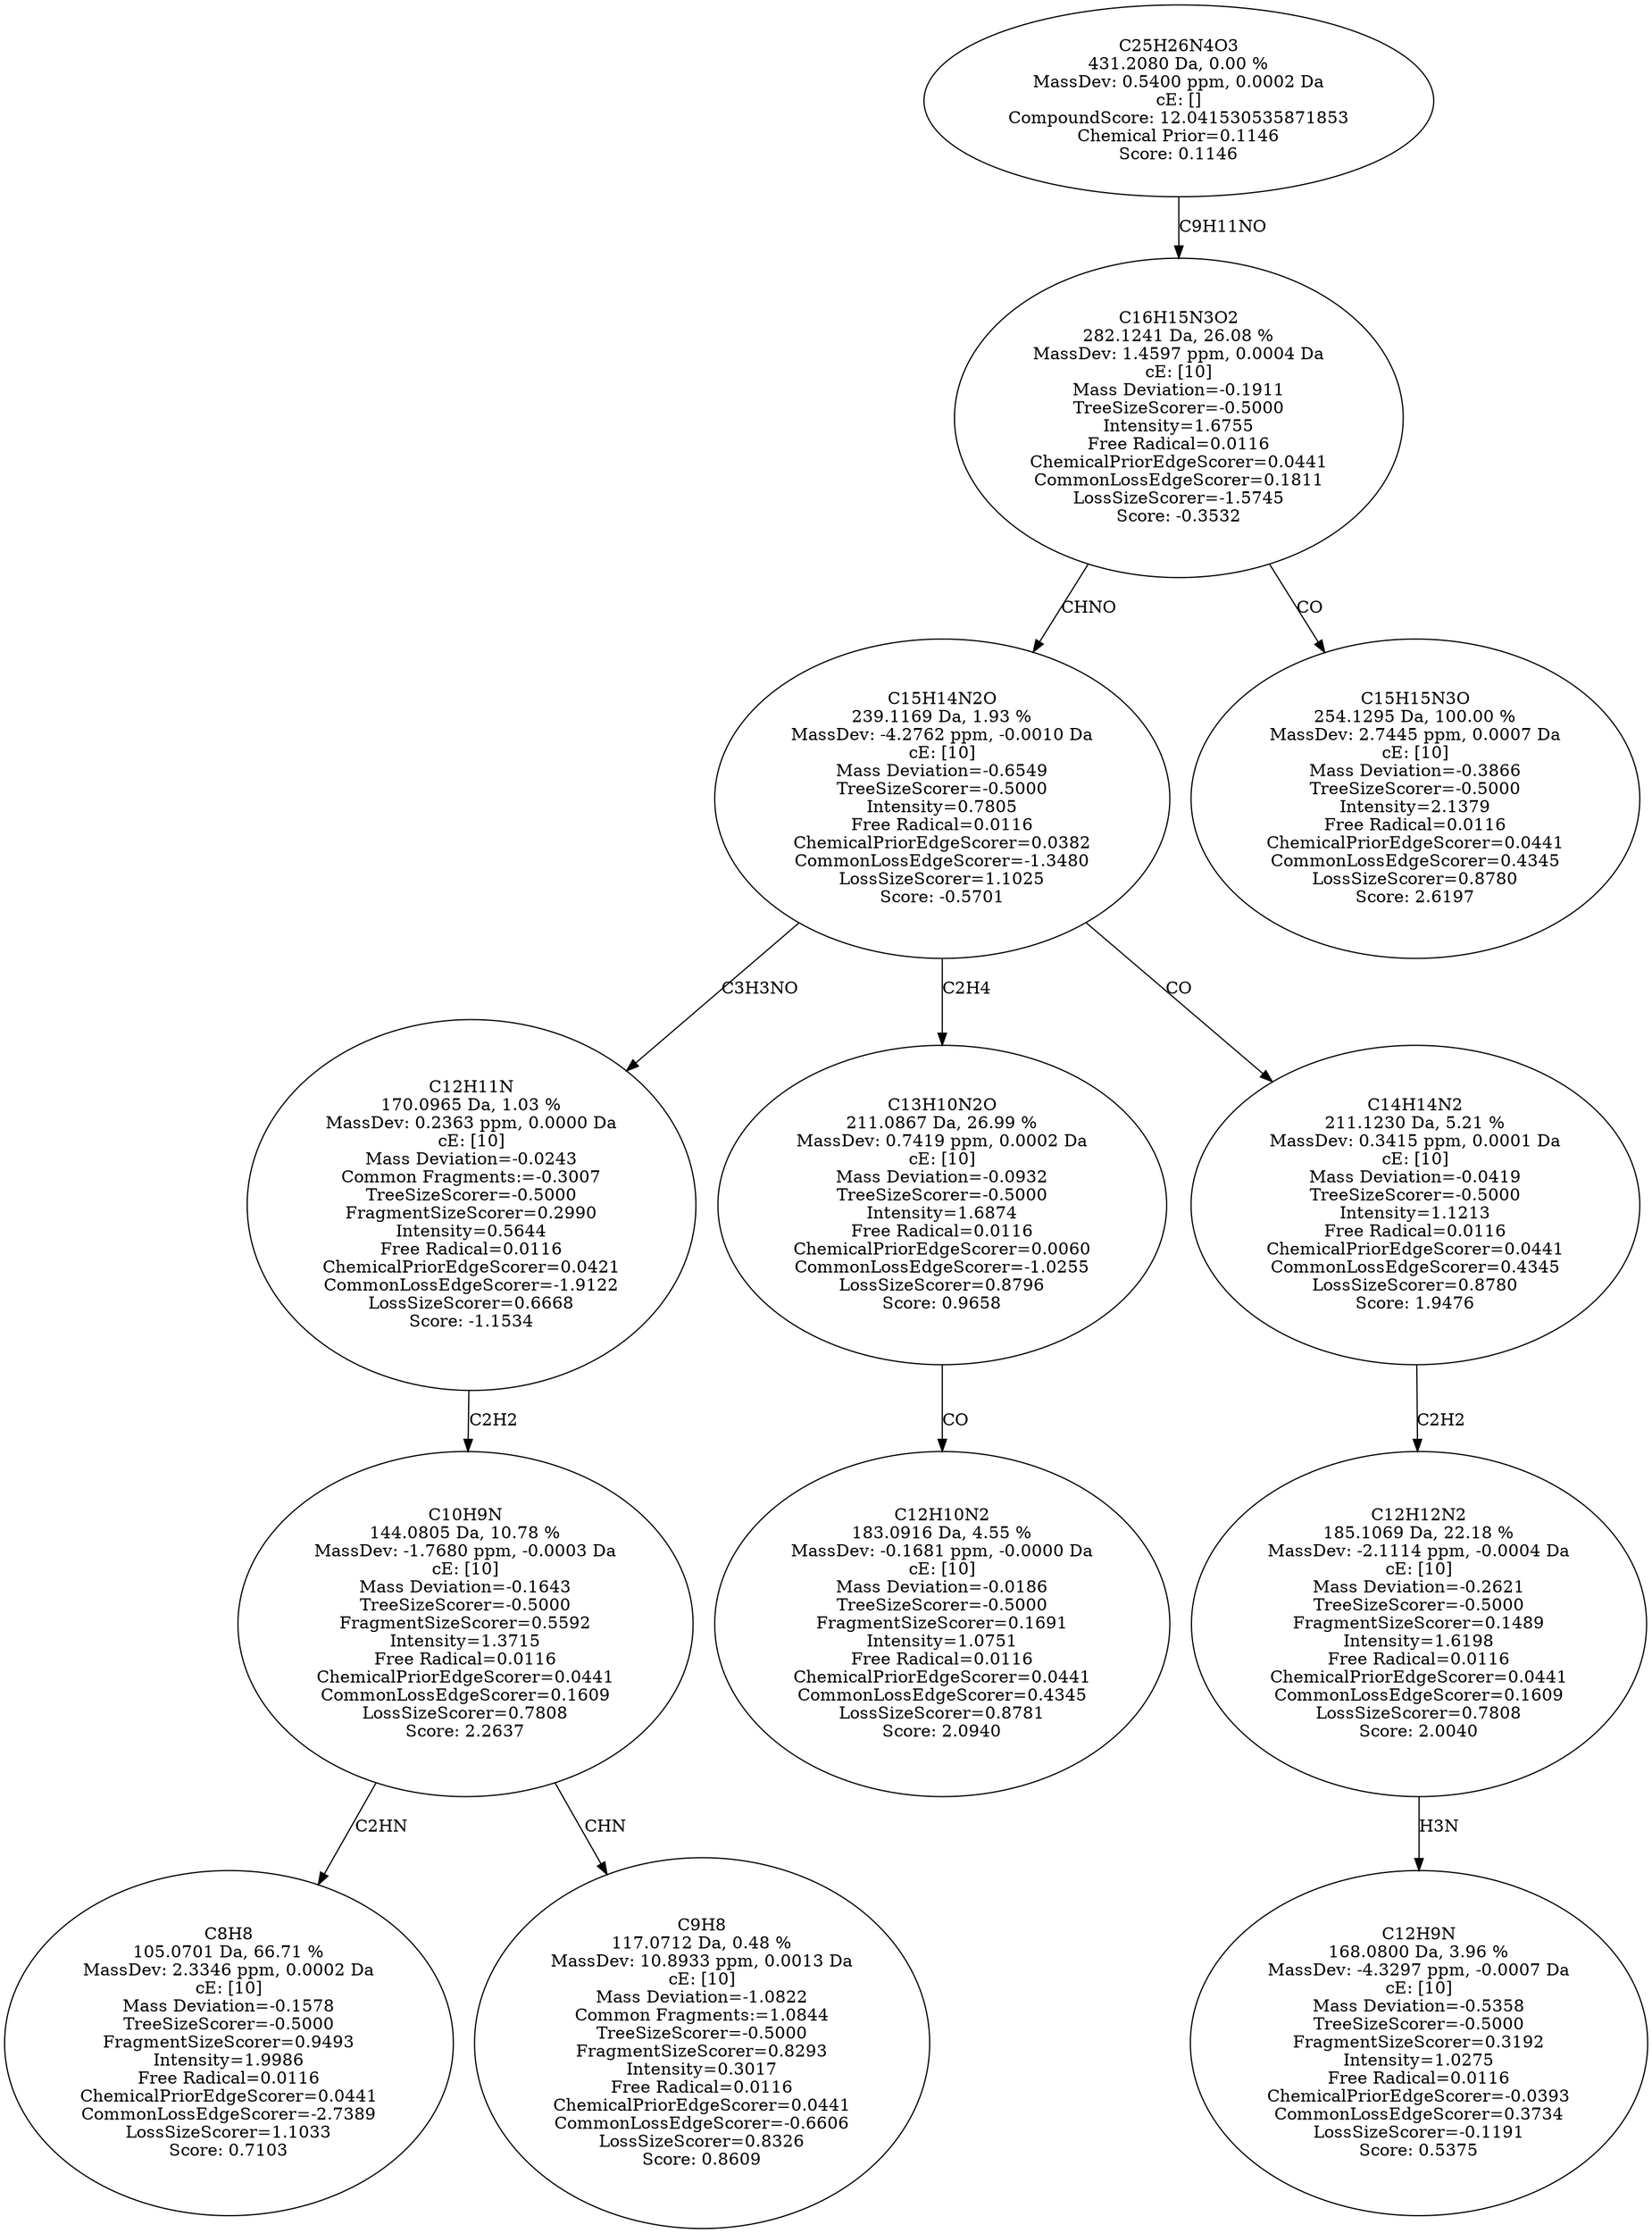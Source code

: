 strict digraph {
v1 [label="C8H8\n105.0701 Da, 66.71 %\nMassDev: 2.3346 ppm, 0.0002 Da\ncE: [10]\nMass Deviation=-0.1578\nTreeSizeScorer=-0.5000\nFragmentSizeScorer=0.9493\nIntensity=1.9986\nFree Radical=0.0116\nChemicalPriorEdgeScorer=0.0441\nCommonLossEdgeScorer=-2.7389\nLossSizeScorer=1.1033\nScore: 0.7103"];
v2 [label="C9H8\n117.0712 Da, 0.48 %\nMassDev: 10.8933 ppm, 0.0013 Da\ncE: [10]\nMass Deviation=-1.0822\nCommon Fragments:=1.0844\nTreeSizeScorer=-0.5000\nFragmentSizeScorer=0.8293\nIntensity=0.3017\nFree Radical=0.0116\nChemicalPriorEdgeScorer=0.0441\nCommonLossEdgeScorer=-0.6606\nLossSizeScorer=0.8326\nScore: 0.8609"];
v3 [label="C10H9N\n144.0805 Da, 10.78 %\nMassDev: -1.7680 ppm, -0.0003 Da\ncE: [10]\nMass Deviation=-0.1643\nTreeSizeScorer=-0.5000\nFragmentSizeScorer=0.5592\nIntensity=1.3715\nFree Radical=0.0116\nChemicalPriorEdgeScorer=0.0441\nCommonLossEdgeScorer=0.1609\nLossSizeScorer=0.7808\nScore: 2.2637"];
v4 [label="C12H11N\n170.0965 Da, 1.03 %\nMassDev: 0.2363 ppm, 0.0000 Da\ncE: [10]\nMass Deviation=-0.0243\nCommon Fragments:=-0.3007\nTreeSizeScorer=-0.5000\nFragmentSizeScorer=0.2990\nIntensity=0.5644\nFree Radical=0.0116\nChemicalPriorEdgeScorer=0.0421\nCommonLossEdgeScorer=-1.9122\nLossSizeScorer=0.6668\nScore: -1.1534"];
v5 [label="C12H10N2\n183.0916 Da, 4.55 %\nMassDev: -0.1681 ppm, -0.0000 Da\ncE: [10]\nMass Deviation=-0.0186\nTreeSizeScorer=-0.5000\nFragmentSizeScorer=0.1691\nIntensity=1.0751\nFree Radical=0.0116\nChemicalPriorEdgeScorer=0.0441\nCommonLossEdgeScorer=0.4345\nLossSizeScorer=0.8781\nScore: 2.0940"];
v6 [label="C13H10N2O\n211.0867 Da, 26.99 %\nMassDev: 0.7419 ppm, 0.0002 Da\ncE: [10]\nMass Deviation=-0.0932\nTreeSizeScorer=-0.5000\nIntensity=1.6874\nFree Radical=0.0116\nChemicalPriorEdgeScorer=0.0060\nCommonLossEdgeScorer=-1.0255\nLossSizeScorer=0.8796\nScore: 0.9658"];
v7 [label="C12H9N\n168.0800 Da, 3.96 %\nMassDev: -4.3297 ppm, -0.0007 Da\ncE: [10]\nMass Deviation=-0.5358\nTreeSizeScorer=-0.5000\nFragmentSizeScorer=0.3192\nIntensity=1.0275\nFree Radical=0.0116\nChemicalPriorEdgeScorer=-0.0393\nCommonLossEdgeScorer=0.3734\nLossSizeScorer=-0.1191\nScore: 0.5375"];
v8 [label="C12H12N2\n185.1069 Da, 22.18 %\nMassDev: -2.1114 ppm, -0.0004 Da\ncE: [10]\nMass Deviation=-0.2621\nTreeSizeScorer=-0.5000\nFragmentSizeScorer=0.1489\nIntensity=1.6198\nFree Radical=0.0116\nChemicalPriorEdgeScorer=0.0441\nCommonLossEdgeScorer=0.1609\nLossSizeScorer=0.7808\nScore: 2.0040"];
v9 [label="C14H14N2\n211.1230 Da, 5.21 %\nMassDev: 0.3415 ppm, 0.0001 Da\ncE: [10]\nMass Deviation=-0.0419\nTreeSizeScorer=-0.5000\nIntensity=1.1213\nFree Radical=0.0116\nChemicalPriorEdgeScorer=0.0441\nCommonLossEdgeScorer=0.4345\nLossSizeScorer=0.8780\nScore: 1.9476"];
v10 [label="C15H14N2O\n239.1169 Da, 1.93 %\nMassDev: -4.2762 ppm, -0.0010 Da\ncE: [10]\nMass Deviation=-0.6549\nTreeSizeScorer=-0.5000\nIntensity=0.7805\nFree Radical=0.0116\nChemicalPriorEdgeScorer=0.0382\nCommonLossEdgeScorer=-1.3480\nLossSizeScorer=1.1025\nScore: -0.5701"];
v11 [label="C15H15N3O\n254.1295 Da, 100.00 %\nMassDev: 2.7445 ppm, 0.0007 Da\ncE: [10]\nMass Deviation=-0.3866\nTreeSizeScorer=-0.5000\nIntensity=2.1379\nFree Radical=0.0116\nChemicalPriorEdgeScorer=0.0441\nCommonLossEdgeScorer=0.4345\nLossSizeScorer=0.8780\nScore: 2.6197"];
v12 [label="C16H15N3O2\n282.1241 Da, 26.08 %\nMassDev: 1.4597 ppm, 0.0004 Da\ncE: [10]\nMass Deviation=-0.1911\nTreeSizeScorer=-0.5000\nIntensity=1.6755\nFree Radical=0.0116\nChemicalPriorEdgeScorer=0.0441\nCommonLossEdgeScorer=0.1811\nLossSizeScorer=-1.5745\nScore: -0.3532"];
v13 [label="C25H26N4O3\n431.2080 Da, 0.00 %\nMassDev: 0.5400 ppm, 0.0002 Da\ncE: []\nCompoundScore: 12.041530535871853\nChemical Prior=0.1146\nScore: 0.1146"];
v3 -> v1 [label="C2HN"];
v3 -> v2 [label="CHN"];
v4 -> v3 [label="C2H2"];
v10 -> v4 [label="C3H3NO"];
v6 -> v5 [label="CO"];
v10 -> v6 [label="C2H4"];
v8 -> v7 [label="H3N"];
v9 -> v8 [label="C2H2"];
v10 -> v9 [label="CO"];
v12 -> v10 [label="CHNO"];
v12 -> v11 [label="CO"];
v13 -> v12 [label="C9H11NO"];
}